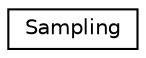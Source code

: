 digraph "Graphical Class Hierarchy"
{
  edge [fontname="Helvetica",fontsize="10",labelfontname="Helvetica",labelfontsize="10"];
  node [fontname="Helvetica",fontsize="10",shape=record];
  rankdir="LR";
  Node0 [label="Sampling",height=0.2,width=0.4,color="black", fillcolor="white", style="filled",URL="$classSampling.html"];
}

